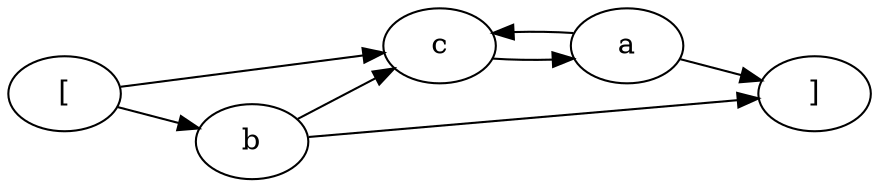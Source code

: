 digraph G {
rankdir = LR
label = "";
esg0_vertex0 -> esg0_vertex2;
esg0_vertex0 -> esg0_vertex3;
esg0_vertex2 -> esg0_vertex4;
esg0_vertex1 -> esg0_vertex4;
esg0_vertex2 -> esg0_vertex3;
esg0_vertex1 -> esg0_vertex3;
esg0_vertex3 -> esg0_vertex1;
esg0_vertex0 [label = "["]
esg0_vertex2 [label = "b"]
esg0_vertex3 [label = "c"]
esg0_vertex4 [label = "]"]
esg0_vertex1 [label = "a"]
}
